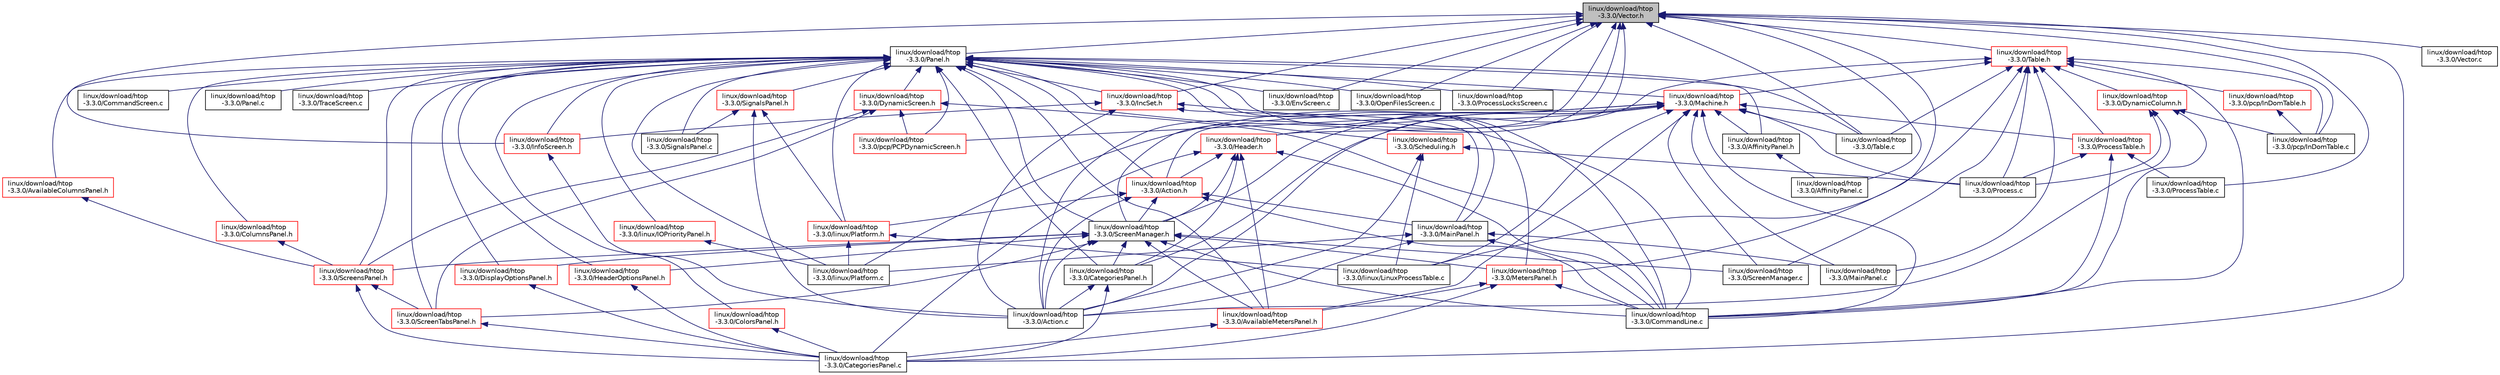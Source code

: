 digraph "linux/download/htop-3.3.0/Vector.h"
{
  edge [fontname="Helvetica",fontsize="10",labelfontname="Helvetica",labelfontsize="10"];
  node [fontname="Helvetica",fontsize="10",shape=record];
  Node18 [label="linux/download/htop\l-3.3.0/Vector.h",height=0.2,width=0.4,color="black", fillcolor="grey75", style="filled", fontcolor="black"];
  Node18 -> Node19 [dir="back",color="midnightblue",fontsize="10",style="solid",fontname="Helvetica"];
  Node19 [label="linux/download/htop\l-3.3.0/Panel.h",height=0.2,width=0.4,color="black", fillcolor="white", style="filled",URL="$Panel_8h.html"];
  Node19 -> Node20 [dir="back",color="midnightblue",fontsize="10",style="solid",fontname="Helvetica"];
  Node20 [label="linux/download/htop\l-3.3.0/Machine.h",height=0.2,width=0.4,color="red", fillcolor="white", style="filled",URL="$Machine_8h.html"];
  Node20 -> Node21 [dir="back",color="midnightblue",fontsize="10",style="solid",fontname="Helvetica"];
  Node21 [label="linux/download/htop\l-3.3.0/Header.h",height=0.2,width=0.4,color="red", fillcolor="white", style="filled",URL="$linux_2download_2htop-3_83_80_2Header_8h.html"];
  Node21 -> Node22 [dir="back",color="midnightblue",fontsize="10",style="solid",fontname="Helvetica"];
  Node22 [label="linux/download/htop\l-3.3.0/Action.h",height=0.2,width=0.4,color="red", fillcolor="white", style="filled",URL="$Action_8h.html"];
  Node22 -> Node23 [dir="back",color="midnightblue",fontsize="10",style="solid",fontname="Helvetica"];
  Node23 [label="linux/download/htop\l-3.3.0/Action.c",height=0.2,width=0.4,color="black", fillcolor="white", style="filled",URL="$Action_8c.html"];
  Node22 -> Node24 [dir="back",color="midnightblue",fontsize="10",style="solid",fontname="Helvetica"];
  Node24 [label="linux/download/htop\l-3.3.0/ScreenManager.h",height=0.2,width=0.4,color="black", fillcolor="white", style="filled",URL="$ScreenManager_8h.html"];
  Node24 -> Node25 [dir="back",color="midnightblue",fontsize="10",style="solid",fontname="Helvetica"];
  Node25 [label="linux/download/htop\l-3.3.0/CategoriesPanel.h",height=0.2,width=0.4,color="black", fillcolor="white", style="filled",URL="$CategoriesPanel_8h.html"];
  Node25 -> Node23 [dir="back",color="midnightblue",fontsize="10",style="solid",fontname="Helvetica"];
  Node25 -> Node26 [dir="back",color="midnightblue",fontsize="10",style="solid",fontname="Helvetica"];
  Node26 [label="linux/download/htop\l-3.3.0/CategoriesPanel.c",height=0.2,width=0.4,color="black", fillcolor="white", style="filled",URL="$CategoriesPanel_8c.html"];
  Node24 -> Node23 [dir="back",color="midnightblue",fontsize="10",style="solid",fontname="Helvetica"];
  Node24 -> Node27 [dir="back",color="midnightblue",fontsize="10",style="solid",fontname="Helvetica"];
  Node27 [label="linux/download/htop\l-3.3.0/MetersPanel.h",height=0.2,width=0.4,color="red", fillcolor="white", style="filled",URL="$MetersPanel_8h.html"];
  Node27 -> Node28 [dir="back",color="midnightblue",fontsize="10",style="solid",fontname="Helvetica"];
  Node28 [label="linux/download/htop\l-3.3.0/AvailableMetersPanel.h",height=0.2,width=0.4,color="red", fillcolor="white", style="filled",URL="$AvailableMetersPanel_8h.html"];
  Node28 -> Node26 [dir="back",color="midnightblue",fontsize="10",style="solid",fontname="Helvetica"];
  Node27 -> Node26 [dir="back",color="midnightblue",fontsize="10",style="solid",fontname="Helvetica"];
  Node27 -> Node30 [dir="back",color="midnightblue",fontsize="10",style="solid",fontname="Helvetica"];
  Node30 [label="linux/download/htop\l-3.3.0/CommandLine.c",height=0.2,width=0.4,color="black", fillcolor="white", style="filled",URL="$CommandLine_8c.html"];
  Node24 -> Node28 [dir="back",color="midnightblue",fontsize="10",style="solid",fontname="Helvetica"];
  Node24 -> Node32 [dir="back",color="midnightblue",fontsize="10",style="solid",fontname="Helvetica"];
  Node32 [label="linux/download/htop\l-3.3.0/DisplayOptionsPanel.h",height=0.2,width=0.4,color="red", fillcolor="white", style="filled",URL="$DisplayOptionsPanel_8h.html"];
  Node32 -> Node26 [dir="back",color="midnightblue",fontsize="10",style="solid",fontname="Helvetica"];
  Node24 -> Node34 [dir="back",color="midnightblue",fontsize="10",style="solid",fontname="Helvetica"];
  Node34 [label="linux/download/htop\l-3.3.0/HeaderOptionsPanel.h",height=0.2,width=0.4,color="red", fillcolor="white", style="filled",URL="$HeaderOptionsPanel_8h.html"];
  Node34 -> Node26 [dir="back",color="midnightblue",fontsize="10",style="solid",fontname="Helvetica"];
  Node24 -> Node36 [dir="back",color="midnightblue",fontsize="10",style="solid",fontname="Helvetica"];
  Node36 [label="linux/download/htop\l-3.3.0/ScreensPanel.h",height=0.2,width=0.4,color="red", fillcolor="white", style="filled",URL="$ScreensPanel_8h.html"];
  Node36 -> Node26 [dir="back",color="midnightblue",fontsize="10",style="solid",fontname="Helvetica"];
  Node36 -> Node37 [dir="back",color="midnightblue",fontsize="10",style="solid",fontname="Helvetica"];
  Node37 [label="linux/download/htop\l-3.3.0/ScreenTabsPanel.h",height=0.2,width=0.4,color="red", fillcolor="white", style="filled",URL="$ScreenTabsPanel_8h.html"];
  Node37 -> Node26 [dir="back",color="midnightblue",fontsize="10",style="solid",fontname="Helvetica"];
  Node24 -> Node37 [dir="back",color="midnightblue",fontsize="10",style="solid",fontname="Helvetica"];
  Node24 -> Node30 [dir="back",color="midnightblue",fontsize="10",style="solid",fontname="Helvetica"];
  Node24 -> Node40 [dir="back",color="midnightblue",fontsize="10",style="solid",fontname="Helvetica"];
  Node40 [label="linux/download/htop\l-3.3.0/ScreenManager.c",height=0.2,width=0.4,color="black", fillcolor="white", style="filled",URL="$ScreenManager_8c.html"];
  Node22 -> Node41 [dir="back",color="midnightblue",fontsize="10",style="solid",fontname="Helvetica"];
  Node41 [label="linux/download/htop\l-3.3.0/MainPanel.h",height=0.2,width=0.4,color="black", fillcolor="white", style="filled",URL="$MainPanel_8h.html"];
  Node41 -> Node23 [dir="back",color="midnightblue",fontsize="10",style="solid",fontname="Helvetica"];
  Node41 -> Node30 [dir="back",color="midnightblue",fontsize="10",style="solid",fontname="Helvetica"];
  Node41 -> Node42 [dir="back",color="midnightblue",fontsize="10",style="solid",fontname="Helvetica"];
  Node42 [label="linux/download/htop\l-3.3.0/linux/Platform.c",height=0.2,width=0.4,color="black", fillcolor="white", style="filled",URL="$linux_2Platform_8c.html"];
  Node41 -> Node43 [dir="back",color="midnightblue",fontsize="10",style="solid",fontname="Helvetica"];
  Node43 [label="linux/download/htop\l-3.3.0/MainPanel.c",height=0.2,width=0.4,color="black", fillcolor="white", style="filled",URL="$MainPanel_8c.html"];
  Node22 -> Node30 [dir="back",color="midnightblue",fontsize="10",style="solid",fontname="Helvetica"];
  Node22 -> Node54 [dir="back",color="midnightblue",fontsize="10",style="solid",fontname="Helvetica"];
  Node54 [label="linux/download/htop\l-3.3.0/linux/Platform.h",height=0.2,width=0.4,color="red", fillcolor="white", style="filled",URL="$linux_2Platform_8h.html"];
  Node54 -> Node56 [dir="back",color="midnightblue",fontsize="10",style="solid",fontname="Helvetica"];
  Node56 [label="linux/download/htop\l-3.3.0/linux/LinuxProcessTable.c",height=0.2,width=0.4,color="black", fillcolor="white", style="filled",URL="$LinuxProcessTable_8c.html"];
  Node54 -> Node42 [dir="back",color="midnightblue",fontsize="10",style="solid",fontname="Helvetica"];
  Node21 -> Node25 [dir="back",color="midnightblue",fontsize="10",style="solid",fontname="Helvetica"];
  Node21 -> Node24 [dir="back",color="midnightblue",fontsize="10",style="solid",fontname="Helvetica"];
  Node21 -> Node28 [dir="back",color="midnightblue",fontsize="10",style="solid",fontname="Helvetica"];
  Node21 -> Node26 [dir="back",color="midnightblue",fontsize="10",style="solid",fontname="Helvetica"];
  Node21 -> Node30 [dir="back",color="midnightblue",fontsize="10",style="solid",fontname="Helvetica"];
  Node20 -> Node22 [dir="back",color="midnightblue",fontsize="10",style="solid",fontname="Helvetica"];
  Node20 -> Node25 [dir="back",color="midnightblue",fontsize="10",style="solid",fontname="Helvetica"];
  Node20 -> Node24 [dir="back",color="midnightblue",fontsize="10",style="solid",fontname="Helvetica"];
  Node20 -> Node145 [dir="back",color="midnightblue",fontsize="10",style="solid",fontname="Helvetica"];
  Node145 [label="linux/download/htop\l-3.3.0/AffinityPanel.h",height=0.2,width=0.4,color="black", fillcolor="white", style="filled",URL="$AffinityPanel_8h.html"];
  Node145 -> Node146 [dir="back",color="midnightblue",fontsize="10",style="solid",fontname="Helvetica"];
  Node146 [label="linux/download/htop\l-3.3.0/AffinityPanel.c",height=0.2,width=0.4,color="black", fillcolor="white", style="filled",URL="$AffinityPanel_8c.html"];
  Node20 -> Node28 [dir="back",color="midnightblue",fontsize="10",style="solid",fontname="Helvetica"];
  Node20 -> Node30 [dir="back",color="midnightblue",fontsize="10",style="solid",fontname="Helvetica"];
  Node20 -> Node147 [dir="back",color="midnightblue",fontsize="10",style="solid",fontname="Helvetica"];
  Node147 [label="linux/download/htop\l-3.3.0/ProcessTable.h",height=0.2,width=0.4,color="red", fillcolor="white", style="filled",URL="$ProcessTable_8h.html"];
  Node147 -> Node30 [dir="back",color="midnightblue",fontsize="10",style="solid",fontname="Helvetica"];
  Node147 -> Node169 [dir="back",color="midnightblue",fontsize="10",style="solid",fontname="Helvetica"];
  Node169 [label="linux/download/htop\l-3.3.0/Process.c",height=0.2,width=0.4,color="black", fillcolor="white", style="filled",URL="$Process_8c.html"];
  Node147 -> Node170 [dir="back",color="midnightblue",fontsize="10",style="solid",fontname="Helvetica"];
  Node170 [label="linux/download/htop\l-3.3.0/ProcessTable.c",height=0.2,width=0.4,color="black", fillcolor="white", style="filled",URL="$ProcessTable_8c.html"];
  Node20 -> Node56 [dir="back",color="midnightblue",fontsize="10",style="solid",fontname="Helvetica"];
  Node20 -> Node42 [dir="back",color="midnightblue",fontsize="10",style="solid",fontname="Helvetica"];
  Node20 -> Node43 [dir="back",color="midnightblue",fontsize="10",style="solid",fontname="Helvetica"];
  Node20 -> Node187 [dir="back",color="midnightblue",fontsize="10",style="solid",fontname="Helvetica"];
  Node187 [label="linux/download/htop\l-3.3.0/pcp/PCPDynamicScreen.h",height=0.2,width=0.4,color="red", fillcolor="white", style="filled",URL="$PCPDynamicScreen_8h.html"];
  Node20 -> Node169 [dir="back",color="midnightblue",fontsize="10",style="solid",fontname="Helvetica"];
  Node20 -> Node40 [dir="back",color="midnightblue",fontsize="10",style="solid",fontname="Helvetica"];
  Node20 -> Node193 [dir="back",color="midnightblue",fontsize="10",style="solid",fontname="Helvetica"];
  Node193 [label="linux/download/htop\l-3.3.0/Table.c",height=0.2,width=0.4,color="black", fillcolor="white", style="filled",URL="$Table_8c.html"];
  Node19 -> Node22 [dir="back",color="midnightblue",fontsize="10",style="solid",fontname="Helvetica"];
  Node19 -> Node25 [dir="back",color="midnightblue",fontsize="10",style="solid",fontname="Helvetica"];
  Node19 -> Node24 [dir="back",color="midnightblue",fontsize="10",style="solid",fontname="Helvetica"];
  Node19 -> Node198 [dir="back",color="midnightblue",fontsize="10",style="solid",fontname="Helvetica"];
  Node198 [label="linux/download/htop\l-3.3.0/IncSet.h",height=0.2,width=0.4,color="red", fillcolor="white", style="filled",URL="$IncSet_8h.html"];
  Node198 -> Node199 [dir="back",color="midnightblue",fontsize="10",style="solid",fontname="Helvetica"];
  Node199 [label="linux/download/htop\l-3.3.0/InfoScreen.h",height=0.2,width=0.4,color="red", fillcolor="white", style="filled",URL="$InfoScreen_8h.html"];
  Node199 -> Node23 [dir="back",color="midnightblue",fontsize="10",style="solid",fontname="Helvetica"];
  Node198 -> Node23 [dir="back",color="midnightblue",fontsize="10",style="solid",fontname="Helvetica"];
  Node198 -> Node41 [dir="back",color="midnightblue",fontsize="10",style="solid",fontname="Helvetica"];
  Node198 -> Node30 [dir="back",color="midnightblue",fontsize="10",style="solid",fontname="Helvetica"];
  Node19 -> Node199 [dir="back",color="midnightblue",fontsize="10",style="solid",fontname="Helvetica"];
  Node19 -> Node41 [dir="back",color="midnightblue",fontsize="10",style="solid",fontname="Helvetica"];
  Node19 -> Node210 [dir="back",color="midnightblue",fontsize="10",style="solid",fontname="Helvetica"];
  Node210 [label="linux/download/htop\l-3.3.0/Scheduling.h",height=0.2,width=0.4,color="red", fillcolor="white", style="filled",URL="$Scheduling_8h.html"];
  Node210 -> Node23 [dir="back",color="midnightblue",fontsize="10",style="solid",fontname="Helvetica"];
  Node210 -> Node56 [dir="back",color="midnightblue",fontsize="10",style="solid",fontname="Helvetica"];
  Node210 -> Node169 [dir="back",color="midnightblue",fontsize="10",style="solid",fontname="Helvetica"];
  Node19 -> Node212 [dir="back",color="midnightblue",fontsize="10",style="solid",fontname="Helvetica"];
  Node212 [label="linux/download/htop\l-3.3.0/SignalsPanel.h",height=0.2,width=0.4,color="red", fillcolor="white", style="filled",URL="$SignalsPanel_8h.html"];
  Node212 -> Node23 [dir="back",color="midnightblue",fontsize="10",style="solid",fontname="Helvetica"];
  Node212 -> Node54 [dir="back",color="midnightblue",fontsize="10",style="solid",fontname="Helvetica"];
  Node212 -> Node101 [dir="back",color="midnightblue",fontsize="10",style="solid",fontname="Helvetica"];
  Node101 [label="linux/download/htop\l-3.3.0/SignalsPanel.c",height=0.2,width=0.4,color="black", fillcolor="white", style="filled",URL="$SignalsPanel_8c.html"];
  Node19 -> Node145 [dir="back",color="midnightblue",fontsize="10",style="solid",fontname="Helvetica"];
  Node19 -> Node213 [dir="back",color="midnightblue",fontsize="10",style="solid",fontname="Helvetica"];
  Node213 [label="linux/download/htop\l-3.3.0/AvailableColumnsPanel.h",height=0.2,width=0.4,color="red", fillcolor="white", style="filled",URL="$AvailableColumnsPanel_8h.html"];
  Node213 -> Node36 [dir="back",color="midnightblue",fontsize="10",style="solid",fontname="Helvetica"];
  Node19 -> Node214 [dir="back",color="midnightblue",fontsize="10",style="solid",fontname="Helvetica"];
  Node214 [label="linux/download/htop\l-3.3.0/ColumnsPanel.h",height=0.2,width=0.4,color="red", fillcolor="white", style="filled",URL="$ColumnsPanel_8h.html"];
  Node214 -> Node36 [dir="back",color="midnightblue",fontsize="10",style="solid",fontname="Helvetica"];
  Node19 -> Node27 [dir="back",color="midnightblue",fontsize="10",style="solid",fontname="Helvetica"];
  Node19 -> Node28 [dir="back",color="midnightblue",fontsize="10",style="solid",fontname="Helvetica"];
  Node19 -> Node216 [dir="back",color="midnightblue",fontsize="10",style="solid",fontname="Helvetica"];
  Node216 [label="linux/download/htop\l-3.3.0/ColorsPanel.h",height=0.2,width=0.4,color="red", fillcolor="white", style="filled",URL="$ColorsPanel_8h.html"];
  Node216 -> Node26 [dir="back",color="midnightblue",fontsize="10",style="solid",fontname="Helvetica"];
  Node19 -> Node32 [dir="back",color="midnightblue",fontsize="10",style="solid",fontname="Helvetica"];
  Node19 -> Node34 [dir="back",color="midnightblue",fontsize="10",style="solid",fontname="Helvetica"];
  Node19 -> Node218 [dir="back",color="midnightblue",fontsize="10",style="solid",fontname="Helvetica"];
  Node218 [label="linux/download/htop\l-3.3.0/DynamicScreen.h",height=0.2,width=0.4,color="red", fillcolor="white", style="filled",URL="$DynamicScreen_8h.html"];
  Node218 -> Node36 [dir="back",color="midnightblue",fontsize="10",style="solid",fontname="Helvetica"];
  Node218 -> Node37 [dir="back",color="midnightblue",fontsize="10",style="solid",fontname="Helvetica"];
  Node218 -> Node30 [dir="back",color="midnightblue",fontsize="10",style="solid",fontname="Helvetica"];
  Node218 -> Node187 [dir="back",color="midnightblue",fontsize="10",style="solid",fontname="Helvetica"];
  Node19 -> Node36 [dir="back",color="midnightblue",fontsize="10",style="solid",fontname="Helvetica"];
  Node19 -> Node37 [dir="back",color="midnightblue",fontsize="10",style="solid",fontname="Helvetica"];
  Node19 -> Node30 [dir="back",color="midnightblue",fontsize="10",style="solid",fontname="Helvetica"];
  Node19 -> Node201 [dir="back",color="midnightblue",fontsize="10",style="solid",fontname="Helvetica"];
  Node201 [label="linux/download/htop\l-3.3.0/CommandScreen.c",height=0.2,width=0.4,color="black", fillcolor="white", style="filled",URL="$CommandScreen_8c.html"];
  Node19 -> Node90 [dir="back",color="midnightblue",fontsize="10",style="solid",fontname="Helvetica"];
  Node90 [label="linux/download/htop\l-3.3.0/EnvScreen.c",height=0.2,width=0.4,color="black", fillcolor="white", style="filled",URL="$EnvScreen_8c.html"];
  Node19 -> Node219 [dir="back",color="midnightblue",fontsize="10",style="solid",fontname="Helvetica"];
  Node219 [label="linux/download/htop\l-3.3.0/linux/IOPriorityPanel.h",height=0.2,width=0.4,color="red", fillcolor="white", style="filled",URL="$IOPriorityPanel_8h.html"];
  Node219 -> Node42 [dir="back",color="midnightblue",fontsize="10",style="solid",fontname="Helvetica"];
  Node19 -> Node42 [dir="back",color="midnightblue",fontsize="10",style="solid",fontname="Helvetica"];
  Node19 -> Node54 [dir="back",color="midnightblue",fontsize="10",style="solid",fontname="Helvetica"];
  Node19 -> Node204 [dir="back",color="midnightblue",fontsize="10",style="solid",fontname="Helvetica"];
  Node204 [label="linux/download/htop\l-3.3.0/OpenFilesScreen.c",height=0.2,width=0.4,color="black", fillcolor="white", style="filled",URL="$OpenFilesScreen_8c.html"];
  Node19 -> Node221 [dir="back",color="midnightblue",fontsize="10",style="solid",fontname="Helvetica"];
  Node221 [label="linux/download/htop\l-3.3.0/Panel.c",height=0.2,width=0.4,color="black", fillcolor="white", style="filled",URL="$Panel_8c.html"];
  Node19 -> Node187 [dir="back",color="midnightblue",fontsize="10",style="solid",fontname="Helvetica"];
  Node19 -> Node99 [dir="back",color="midnightblue",fontsize="10",style="solid",fontname="Helvetica"];
  Node99 [label="linux/download/htop\l-3.3.0/ProcessLocksScreen.c",height=0.2,width=0.4,color="black", fillcolor="white", style="filled",URL="$ProcessLocksScreen_8c.html"];
  Node19 -> Node101 [dir="back",color="midnightblue",fontsize="10",style="solid",fontname="Helvetica"];
  Node19 -> Node193 [dir="back",color="midnightblue",fontsize="10",style="solid",fontname="Helvetica"];
  Node19 -> Node207 [dir="back",color="midnightblue",fontsize="10",style="solid",fontname="Helvetica"];
  Node207 [label="linux/download/htop\l-3.3.0/TraceScreen.c",height=0.2,width=0.4,color="black", fillcolor="white", style="filled",URL="$TraceScreen_8c.html"];
  Node18 -> Node222 [dir="back",color="midnightblue",fontsize="10",style="solid",fontname="Helvetica"];
  Node222 [label="linux/download/htop\l-3.3.0/Table.h",height=0.2,width=0.4,color="red", fillcolor="white", style="filled",URL="$Table_8h.html"];
  Node222 -> Node20 [dir="back",color="midnightblue",fontsize="10",style="solid",fontname="Helvetica"];
  Node222 -> Node223 [dir="back",color="midnightblue",fontsize="10",style="solid",fontname="Helvetica"];
  Node223 [label="linux/download/htop\l-3.3.0/DynamicColumn.h",height=0.2,width=0.4,color="red", fillcolor="white", style="filled",URL="$DynamicColumn_8h.html"];
  Node223 -> Node23 [dir="back",color="midnightblue",fontsize="10",style="solid",fontname="Helvetica"];
  Node223 -> Node30 [dir="back",color="midnightblue",fontsize="10",style="solid",fontname="Helvetica"];
  Node223 -> Node64 [dir="back",color="midnightblue",fontsize="10",style="solid",fontname="Helvetica"];
  Node64 [label="linux/download/htop\l-3.3.0/pcp/InDomTable.c",height=0.2,width=0.4,color="black", fillcolor="white", style="filled",URL="$InDomTable_8c.html"];
  Node223 -> Node169 [dir="back",color="midnightblue",fontsize="10",style="solid",fontname="Helvetica"];
  Node222 -> Node23 [dir="back",color="midnightblue",fontsize="10",style="solid",fontname="Helvetica"];
  Node222 -> Node147 [dir="back",color="midnightblue",fontsize="10",style="solid",fontname="Helvetica"];
  Node222 -> Node30 [dir="back",color="midnightblue",fontsize="10",style="solid",fontname="Helvetica"];
  Node222 -> Node56 [dir="back",color="midnightblue",fontsize="10",style="solid",fontname="Helvetica"];
  Node222 -> Node43 [dir="back",color="midnightblue",fontsize="10",style="solid",fontname="Helvetica"];
  Node222 -> Node64 [dir="back",color="midnightblue",fontsize="10",style="solid",fontname="Helvetica"];
  Node222 -> Node65 [dir="back",color="midnightblue",fontsize="10",style="solid",fontname="Helvetica"];
  Node65 [label="linux/download/htop\l-3.3.0/pcp/InDomTable.h",height=0.2,width=0.4,color="red", fillcolor="white", style="filled",URL="$InDomTable_8h.html"];
  Node65 -> Node64 [dir="back",color="midnightblue",fontsize="10",style="solid",fontname="Helvetica"];
  Node222 -> Node169 [dir="back",color="midnightblue",fontsize="10",style="solid",fontname="Helvetica"];
  Node222 -> Node40 [dir="back",color="midnightblue",fontsize="10",style="solid",fontname="Helvetica"];
  Node222 -> Node193 [dir="back",color="midnightblue",fontsize="10",style="solid",fontname="Helvetica"];
  Node18 -> Node21 [dir="back",color="midnightblue",fontsize="10",style="solid",fontname="Helvetica"];
  Node18 -> Node24 [dir="back",color="midnightblue",fontsize="10",style="solid",fontname="Helvetica"];
  Node18 -> Node198 [dir="back",color="midnightblue",fontsize="10",style="solid",fontname="Helvetica"];
  Node18 -> Node199 [dir="back",color="midnightblue",fontsize="10",style="solid",fontname="Helvetica"];
  Node18 -> Node23 [dir="back",color="midnightblue",fontsize="10",style="solid",fontname="Helvetica"];
  Node18 -> Node146 [dir="back",color="midnightblue",fontsize="10",style="solid",fontname="Helvetica"];
  Node18 -> Node27 [dir="back",color="midnightblue",fontsize="10",style="solid",fontname="Helvetica"];
  Node18 -> Node26 [dir="back",color="midnightblue",fontsize="10",style="solid",fontname="Helvetica"];
  Node18 -> Node90 [dir="back",color="midnightblue",fontsize="10",style="solid",fontname="Helvetica"];
  Node18 -> Node204 [dir="back",color="midnightblue",fontsize="10",style="solid",fontname="Helvetica"];
  Node18 -> Node64 [dir="back",color="midnightblue",fontsize="10",style="solid",fontname="Helvetica"];
  Node18 -> Node99 [dir="back",color="midnightblue",fontsize="10",style="solid",fontname="Helvetica"];
  Node18 -> Node170 [dir="back",color="midnightblue",fontsize="10",style="solid",fontname="Helvetica"];
  Node18 -> Node193 [dir="back",color="midnightblue",fontsize="10",style="solid",fontname="Helvetica"];
  Node18 -> Node224 [dir="back",color="midnightblue",fontsize="10",style="solid",fontname="Helvetica"];
  Node224 [label="linux/download/htop\l-3.3.0/Vector.c",height=0.2,width=0.4,color="black", fillcolor="white", style="filled",URL="$Vector_8c.html"];
}
